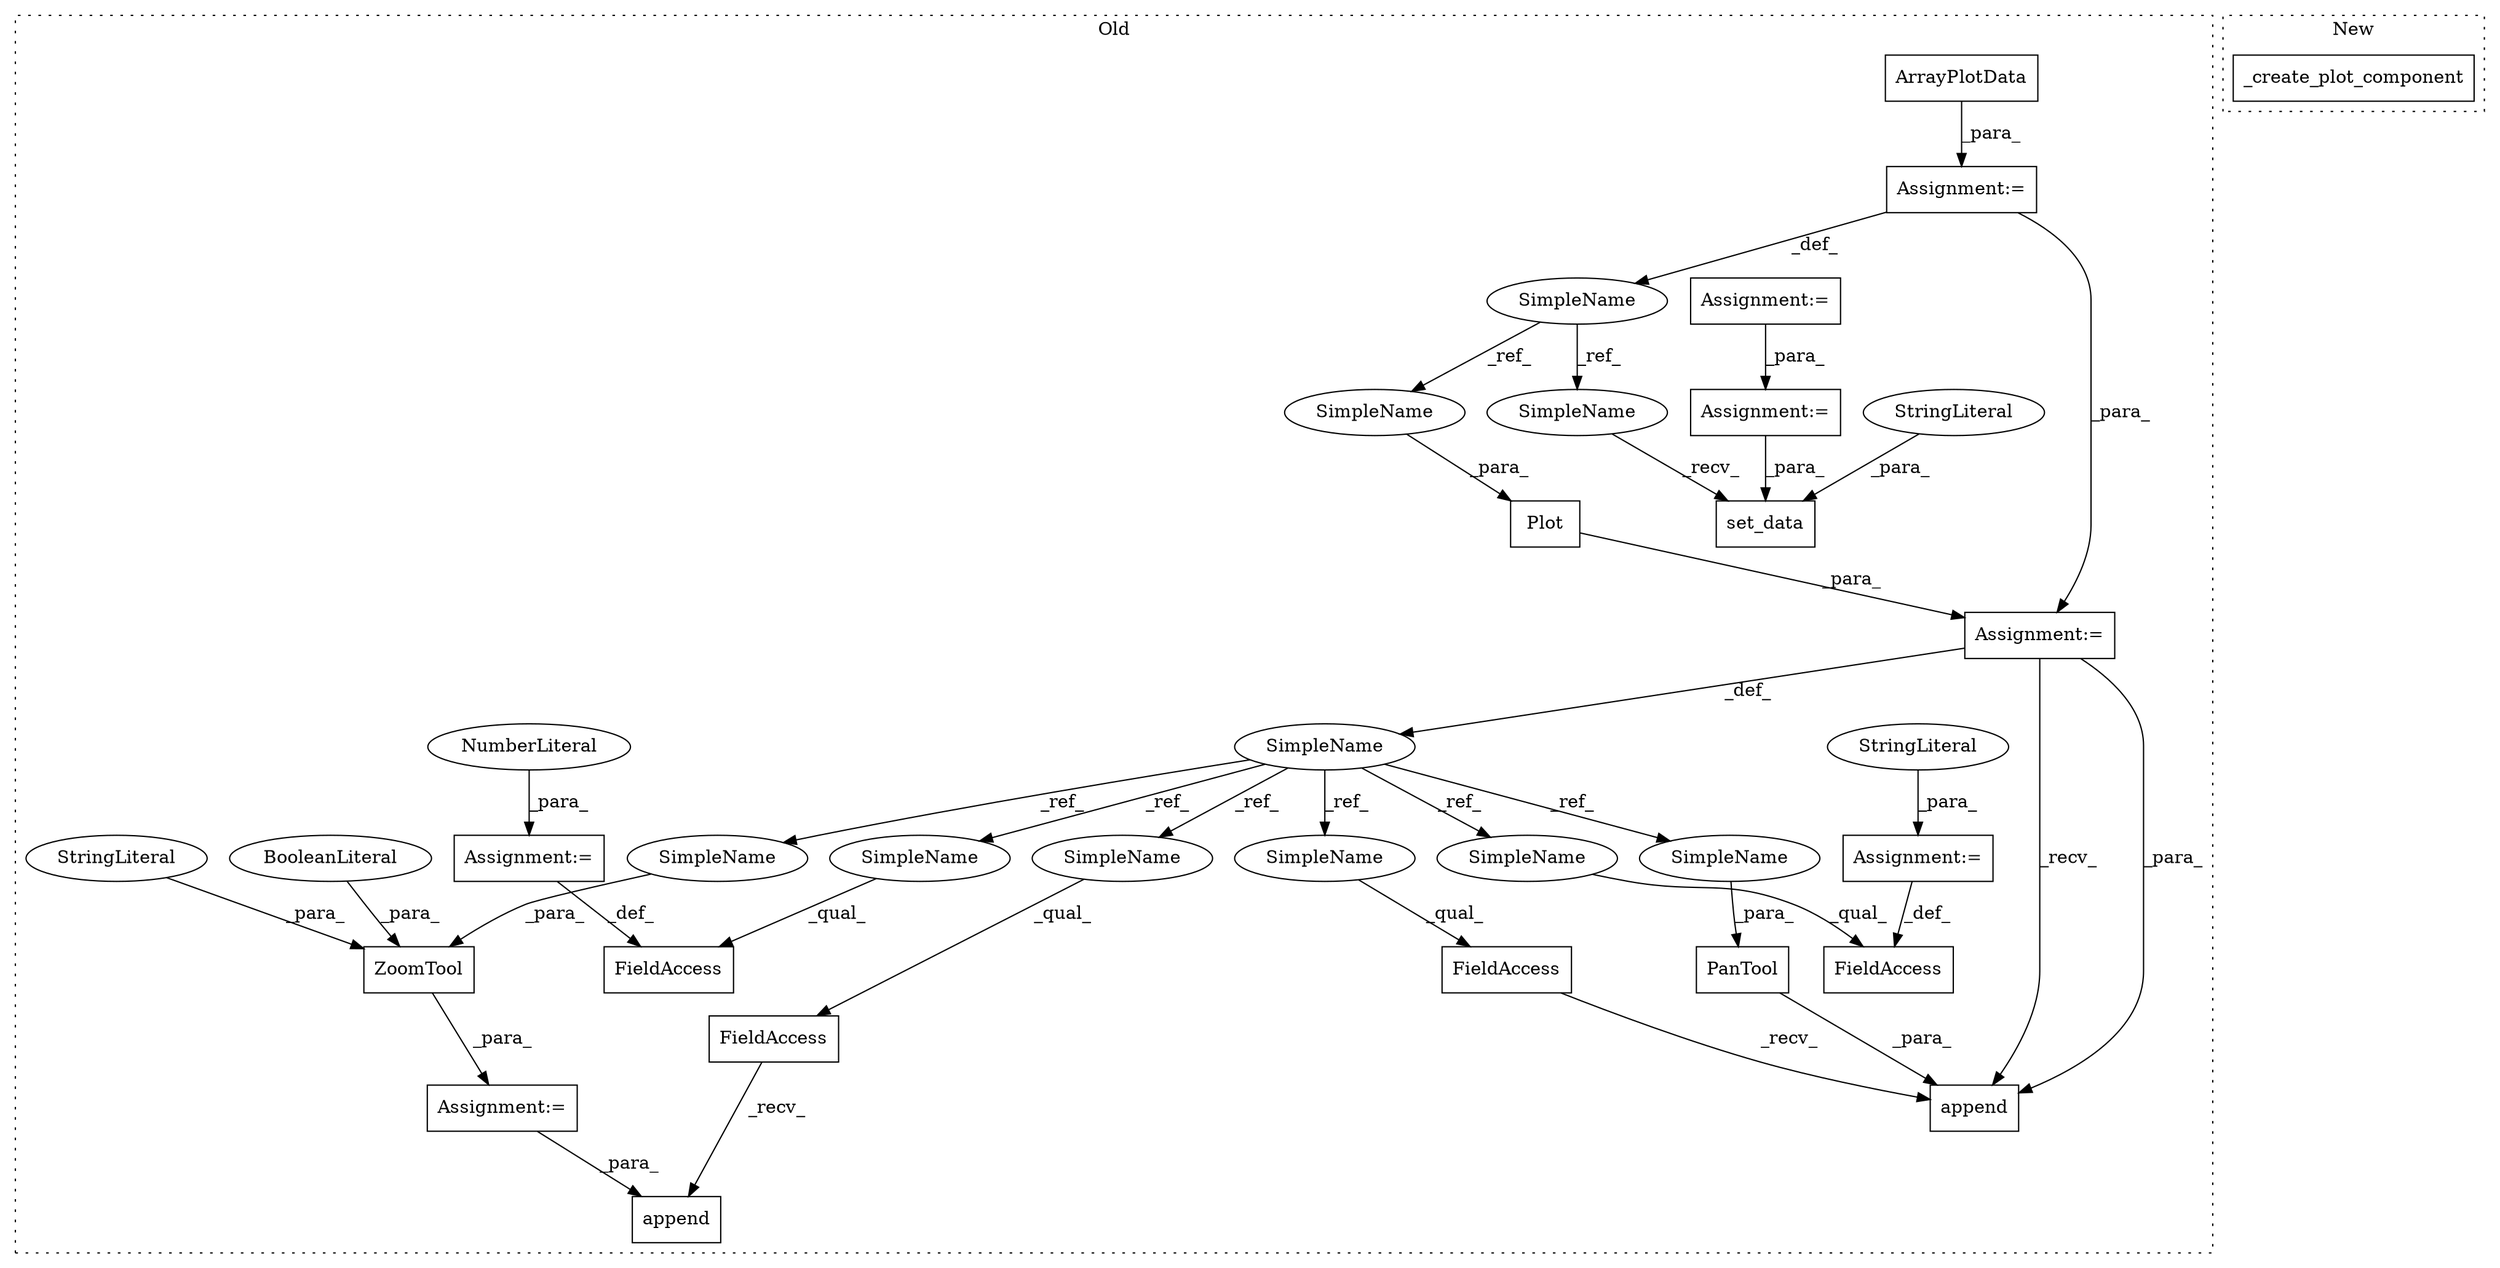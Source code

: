 digraph G {
subgraph cluster0 {
1 [label="Plot" a="32" s="999,1006" l="5,1" shape="box"];
3 [label="ArrayPlotData" a="32" s="917" l="15" shape="box"];
4 [label="FieldAccess" a="22" s="1217" l="10" shape="box"];
5 [label="FieldAccess" a="22" s="1196" l="12" shape="box"];
6 [label="SimpleName" a="42" s="994" l="4" shape="ellipse"];
7 [label="Assignment:=" a="7" s="1267" l="1" shape="box"];
8 [label="Assignment:=" a="7" s="998" l="1" shape="box"];
9 [label="Assignment:=" a="7" s="916" l="1" shape="box"];
10 [label="PanTool" a="32" s="1235,1255" l="8,1" shape="box"];
11 [label="append" a="32" s="1228,1256" l="7,1" shape="box"];
12 [label="FieldAccess" a="22" s="1120" l="10" shape="box"];
13 [label="Assignment:=" a="7" s="1208" l="1" shape="box"];
14 [label="NumberLiteral" a="34" s="1209" l="2" shape="ellipse"];
15 [label="append" a="32" s="1314,1325" l="7,1" shape="box"];
16 [label="ZoomTool" a="32" s="1268,1293" l="9,1" shape="box"];
17 [label="FieldAccess" a="22" s="1300" l="13" shape="box"];
18 [label="SimpleName" a="42" s="914" l="2" shape="ellipse"];
19 [label="set_data" a="32" s="941,959" l="9,1" shape="box"];
20 [label="BooleanLiteral" a="9" s="1288" l="5" shape="ellipse"];
21 [label="Assignment:=" a="7" s="1130" l="1" shape="box"];
22 [label="StringLiteral" a="45" s="1131" l="34" shape="ellipse"];
23 [label="StringLiteral" a="45" s="1282" l="5" shape="ellipse"];
24 [label="StringLiteral" a="45" s="950" l="7" shape="ellipse"];
25 [label="Assignment:=" a="7" s="827" l="1" shape="box"];
26 [label="Assignment:=" a="7" s="816" l="1" shape="box"];
27 [label="SimpleName" a="42" s="1004" l="2" shape="ellipse"];
28 [label="SimpleName" a="42" s="938" l="2" shape="ellipse"];
29 [label="SimpleName" a="42" s="1196" l="4" shape="ellipse"];
30 [label="SimpleName" a="42" s="1300" l="4" shape="ellipse"];
31 [label="SimpleName" a="42" s="1243" l="4" shape="ellipse"];
32 [label="SimpleName" a="42" s="1120" l="4" shape="ellipse"];
33 [label="SimpleName" a="42" s="1277" l="4" shape="ellipse"];
34 [label="SimpleName" a="42" s="1217" l="4" shape="ellipse"];
label = "Old";
style="dotted";
}
subgraph cluster1 {
2 [label="_create_plot_component" a="32" s="2203" l="24" shape="box"];
label = "New";
style="dotted";
}
1 -> 8 [label="_para_"];
3 -> 9 [label="_para_"];
4 -> 11 [label="_recv_"];
6 -> 30 [label="_ref_"];
6 -> 29 [label="_ref_"];
6 -> 33 [label="_ref_"];
6 -> 31 [label="_ref_"];
6 -> 32 [label="_ref_"];
6 -> 34 [label="_ref_"];
7 -> 15 [label="_para_"];
8 -> 11 [label="_recv_"];
8 -> 11 [label="_para_"];
8 -> 6 [label="_def_"];
9 -> 18 [label="_def_"];
9 -> 8 [label="_para_"];
10 -> 11 [label="_para_"];
13 -> 5 [label="_def_"];
14 -> 13 [label="_para_"];
16 -> 7 [label="_para_"];
17 -> 15 [label="_recv_"];
18 -> 28 [label="_ref_"];
18 -> 27 [label="_ref_"];
20 -> 16 [label="_para_"];
21 -> 12 [label="_def_"];
22 -> 21 [label="_para_"];
23 -> 16 [label="_para_"];
24 -> 19 [label="_para_"];
25 -> 19 [label="_para_"];
26 -> 25 [label="_para_"];
27 -> 1 [label="_para_"];
28 -> 19 [label="_recv_"];
29 -> 5 [label="_qual_"];
30 -> 17 [label="_qual_"];
31 -> 10 [label="_para_"];
32 -> 12 [label="_qual_"];
33 -> 16 [label="_para_"];
34 -> 4 [label="_qual_"];
}